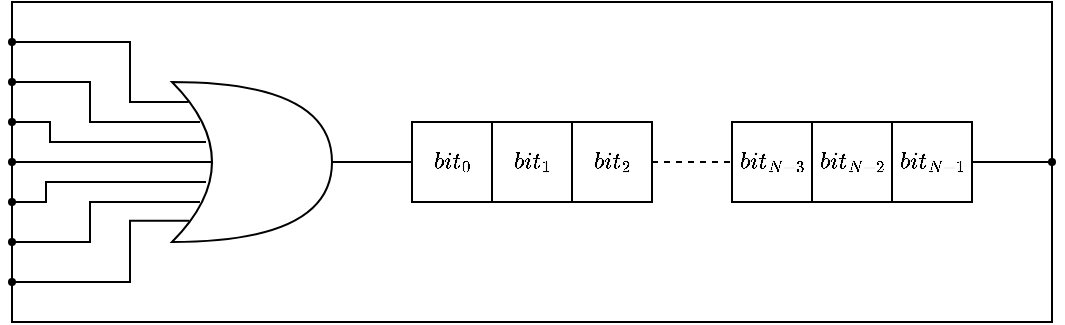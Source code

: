 <mxfile version="12.2.6" type="device" pages="1"><diagram id="HX0l3MsSYnf8Jn3H6_xf" name="Page-1"><mxGraphModel dx="413" dy="191" grid="1" gridSize="10" guides="1" tooltips="1" connect="1" arrows="1" fold="1" page="1" pageScale="1" pageWidth="600" pageHeight="240" math="1" shadow="0"><root><mxCell id="0"/><mxCell id="1" parent="0"/><mxCell id="ke6-cF86C8Gzpl_pc9bG-1" value="" style="rounded=0;whiteSpace=wrap;html=1;align=center;fillColor=none;fontSize=10;spacingTop=0;spacing=0;" parent="1" vertex="1"><mxGeometry x="40" y="40" width="520" height="160" as="geometry"/></mxCell><mxCell id="ke6-cF86C8Gzpl_pc9bG-7" style="edgeStyle=orthogonalEdgeStyle;rounded=0;html=1;exitX=1;exitY=0.5;entryX=0;entryY=0.5;jettySize=auto;orthogonalLoop=1;dashed=1;startArrow=none;startFill=0;fontSize=10;spacingTop=0;spacing=0;endArrow=none;endFill=0;" parent="1" source="ke6-cF86C8Gzpl_pc9bG-5" target="ke6-cF86C8Gzpl_pc9bG-6" edge="1"><mxGeometry relative="1" as="geometry"/></mxCell><mxCell id="ke6-cF86C8Gzpl_pc9bG-2" style="edgeStyle=orthogonalEdgeStyle;rounded=0;orthogonalLoop=1;jettySize=auto;html=1;entryX=0.175;entryY=0.25;entryDx=0;entryDy=0;entryPerimeter=0;endSize=3;startArrow=oval;startFill=1;fontSize=10;spacingTop=0;spacing=0;startSize=3;endArrow=none;endFill=0;" parent="1" target="ke6-cF86C8Gzpl_pc9bG-12" edge="1"><mxGeometry relative="1" as="geometry"><mxPoint x="40" y="80" as="sourcePoint"/><Array as="points"><mxPoint x="79" y="80"/><mxPoint x="79" y="100"/></Array></mxGeometry></mxCell><mxCell id="ke6-cF86C8Gzpl_pc9bG-3" value="$$bit_0$$" style="rounded=0;whiteSpace=wrap;html=1;fontSize=10;spacingTop=0;spacing=0;" parent="1" vertex="1"><mxGeometry x="240" y="100" width="40" height="40" as="geometry"/></mxCell><mxCell id="ke6-cF86C8Gzpl_pc9bG-4" value="$$bit_1$$" style="rounded=0;whiteSpace=wrap;html=1;fontSize=10;spacingTop=0;spacing=0;" parent="1" vertex="1"><mxGeometry x="280" y="100" width="40" height="40" as="geometry"/></mxCell><mxCell id="ke6-cF86C8Gzpl_pc9bG-5" value="$$bit_2$$" style="rounded=0;whiteSpace=wrap;html=1;fontSize=10;spacingTop=0;spacing=0;" parent="1" vertex="1"><mxGeometry x="320" y="100" width="40" height="40" as="geometry"/></mxCell><mxCell id="ke6-cF86C8Gzpl_pc9bG-6" value="$$bit_{N-3}$$" style="rounded=0;whiteSpace=wrap;html=1;fontSize=10;spacingTop=0;spacing=0;" parent="1" vertex="1"><mxGeometry x="400" y="100" width="40" height="40" as="geometry"/></mxCell><mxCell id="ke6-cF86C8Gzpl_pc9bG-8" value="$$bit_{N-2}$$" style="rounded=0;whiteSpace=wrap;html=1;fontSize=10;spacingTop=0;spacing=0;" parent="1" vertex="1"><mxGeometry x="440" y="100" width="40" height="40" as="geometry"/></mxCell><mxCell id="ke6-cF86C8Gzpl_pc9bG-9" style="edgeStyle=orthogonalEdgeStyle;rounded=0;html=1;exitX=1;exitY=0.5;jettySize=auto;orthogonalLoop=1;startArrow=none;startFill=0;fontSize=10;spacingTop=0;spacing=0;endArrow=oval;endFill=1;endSize=3;" parent="1" source="ke6-cF86C8Gzpl_pc9bG-10" edge="1"><mxGeometry relative="1" as="geometry"><mxPoint x="560" y="120" as="targetPoint"/></mxGeometry></mxCell><mxCell id="ke6-cF86C8Gzpl_pc9bG-10" value="$$bit_{N-1}$$" style="rounded=0;whiteSpace=wrap;html=1;fontSize=10;spacingTop=0;spacing=0;" parent="1" vertex="1"><mxGeometry x="480" y="100" width="40" height="40" as="geometry"/></mxCell><mxCell id="ke6-cF86C8Gzpl_pc9bG-11" style="edgeStyle=orthogonalEdgeStyle;rounded=0;html=1;exitX=1;exitY=0.5;exitPerimeter=0;entryX=0;entryY=0.5;jettySize=auto;orthogonalLoop=1;startArrow=none;startFill=0;fontSize=10;spacingTop=0;spacing=0;endArrow=none;endFill=0;" parent="1" source="ke6-cF86C8Gzpl_pc9bG-12" target="ke6-cF86C8Gzpl_pc9bG-3" edge="1"><mxGeometry relative="1" as="geometry"/></mxCell><mxCell id="ke6-cF86C8Gzpl_pc9bG-12" value="" style="shape=xor;whiteSpace=wrap;html=1;fontSize=10;spacingTop=0;spacing=0;" parent="1" vertex="1"><mxGeometry x="120" y="80" width="80" height="80" as="geometry"/></mxCell><mxCell id="ke6-cF86C8Gzpl_pc9bG-13" value="" style="endArrow=none;html=1;entryX=0.25;entryY=0.5;entryPerimeter=0;edgeStyle=orthogonalEdgeStyle;rounded=0;endSize=3;startArrow=oval;startFill=1;fontSize=10;spacingTop=0;spacing=0;startSize=3;endFill=0;" parent="1" target="ke6-cF86C8Gzpl_pc9bG-12" edge="1"><mxGeometry width="50" height="50" relative="1" as="geometry"><mxPoint x="40" y="120" as="sourcePoint"/><mxPoint x="79" y="180" as="targetPoint"/><Array as="points"><mxPoint x="39" y="120"/></Array></mxGeometry></mxCell><mxCell id="ke6-cF86C8Gzpl_pc9bG-15" value="" style="endArrow=none;html=1;rounded=0;edgeStyle=orthogonalEdgeStyle;entryX=0.104;entryY=0.125;entryDx=0;entryDy=0;entryPerimeter=0;endSize=3;startArrow=oval;startFill=1;fontSize=10;spacingTop=0;spacing=0;startSize=3;endFill=0;" parent="1" target="ke6-cF86C8Gzpl_pc9bG-12" edge="1"><mxGeometry width="50" height="50" relative="1" as="geometry"><mxPoint x="40" y="60" as="sourcePoint"/><mxPoint x="119" y="90" as="targetPoint"/><Array as="points"><mxPoint x="99" y="60"/><mxPoint x="99" y="90"/></Array></mxGeometry></mxCell><mxCell id="ke6-cF86C8Gzpl_pc9bG-16" value="" style="endArrow=none;html=1;rounded=0;edgeStyle=orthogonalEdgeStyle;endSize=3;startArrow=oval;startFill=1;fontSize=10;spacingTop=0;spacing=0;startSize=3;endFill=0;" parent="1" edge="1"><mxGeometry width="50" height="50" relative="1" as="geometry"><mxPoint x="40" y="100" as="sourcePoint"/><mxPoint x="137" y="110" as="targetPoint"/><Array as="points"><mxPoint x="59" y="100"/><mxPoint x="59" y="110"/></Array></mxGeometry></mxCell><mxCell id="ke6-cF86C8Gzpl_pc9bG-17" value="" style="endArrow=none;html=1;rounded=0;edgeStyle=orthogonalEdgeStyle;endSize=3;startArrow=oval;startFill=1;fontSize=10;spacingTop=0;spacing=0;startSize=3;endFill=0;" parent="1" edge="1"><mxGeometry width="50" height="50" relative="1" as="geometry"><mxPoint x="40" y="140" as="sourcePoint"/><mxPoint x="137" y="130" as="targetPoint"/><Array as="points"><mxPoint x="57" y="140.5"/><mxPoint x="57" y="130.5"/></Array></mxGeometry></mxCell><mxCell id="ke6-cF86C8Gzpl_pc9bG-18" value="" style="endArrow=none;html=1;rounded=0;edgeStyle=orthogonalEdgeStyle;entryX=0.175;entryY=0.75;entryDx=0;entryDy=0;entryPerimeter=0;endSize=3;startArrow=oval;startFill=1;fontSize=10;spacingTop=0;spacing=0;startSize=3;endFill=0;" parent="1" target="ke6-cF86C8Gzpl_pc9bG-12" edge="1"><mxGeometry width="50" height="50" relative="1" as="geometry"><mxPoint x="40" y="160" as="sourcePoint"/><mxPoint x="117" y="150" as="targetPoint"/><Array as="points"><mxPoint x="79" y="160"/><mxPoint x="79" y="140"/></Array></mxGeometry></mxCell><mxCell id="ke6-cF86C8Gzpl_pc9bG-19" value="" style="endArrow=none;html=1;rounded=0;edgeStyle=orthogonalEdgeStyle;entryX=0.108;entryY=0.867;entryDx=0;entryDy=0;entryPerimeter=0;endSize=3;startArrow=oval;startFill=1;fontSize=10;spacingTop=0;spacing=0;startSize=3;endFill=0;" parent="1" target="ke6-cF86C8Gzpl_pc9bG-12" edge="1"><mxGeometry width="50" height="50" relative="1" as="geometry"><mxPoint x="40" y="180" as="sourcePoint"/><mxPoint x="119" y="149" as="targetPoint"/><Array as="points"><mxPoint x="99" y="180"/><mxPoint x="99" y="149"/></Array></mxGeometry></mxCell></root></mxGraphModel></diagram></mxfile>
